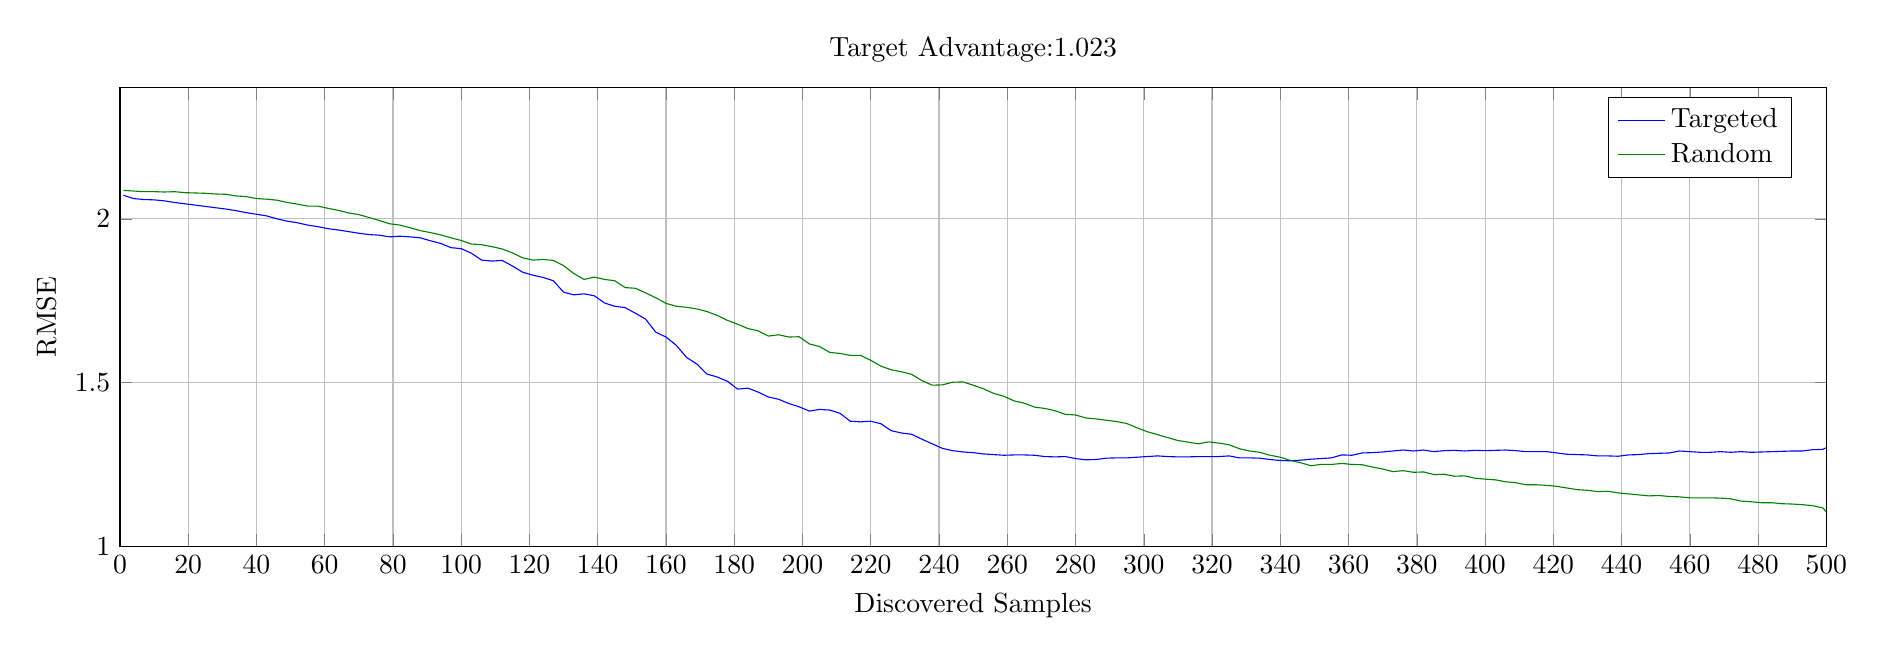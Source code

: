 % This file was created by matlab2tikz v0.4.7 running on MATLAB 8.1.
% Copyright (c) 2008--2014, Nico Schlömer <nico.schloemer@gmail.com>
% All rights reserved.
% Minimal pgfplots version: 1.3
% 
% The latest updates can be retrieved from
%   http://www.mathworks.com/matlabcentral/fileexchange/22022-matlab2tikz
% where you can also make suggestions and rate matlab2tikz.
% 
\begin{tikzpicture}

\begin{axis}[%
width=8.532in,
height=2.292in,
scale only axis,
xmin=0,
xmax=500,
xlabel={Discovered Samples},
xmajorgrids,
ymin=1,
ymax=2.4,
ylabel={RMSE},
ymajorgrids,
title={Target Advantage:1.023},
legend style={draw=black,fill=white,legend cell align=left}
]
\addplot [color=blue,solid]
  table[row sep=crcr]{1	2.072\\
4	2.062\\
7	2.059\\
10	2.058\\
13	2.055\\
16	2.05\\
19	2.046\\
22	2.042\\
25	2.038\\
28	2.034\\
31	2.03\\
34	2.025\\
37	2.019\\
40	2.014\\
43	2.009\\
46	2.0\\
49	1.993\\
52	1.988\\
55	1.981\\
58	1.976\\
61	1.97\\
64	1.966\\
67	1.961\\
70	1.956\\
73	1.952\\
76	1.95\\
79	1.945\\
82	1.947\\
85	1.945\\
88	1.942\\
91	1.933\\
94	1.925\\
97	1.912\\
100	1.909\\
103	1.895\\
106	1.874\\
109	1.871\\
112	1.873\\
115	1.856\\
118	1.837\\
121	1.828\\
124	1.821\\
127	1.811\\
130	1.776\\
133	1.768\\
136	1.771\\
139	1.765\\
142	1.743\\
145	1.733\\
148	1.729\\
151	1.712\\
154	1.694\\
157	1.654\\
160	1.639\\
163	1.614\\
166	1.577\\
169	1.557\\
172	1.526\\
175	1.517\\
178	1.504\\
181	1.48\\
184	1.483\\
187	1.471\\
190	1.456\\
193	1.449\\
196	1.436\\
199	1.426\\
202	1.413\\
205	1.418\\
208	1.416\\
211	1.406\\
214	1.382\\
217	1.38\\
220	1.382\\
223	1.374\\
226	1.353\\
229	1.346\\
232	1.342\\
235	1.327\\
238	1.313\\
241	1.299\\
244	1.292\\
247	1.288\\
250	1.286\\
253	1.282\\
256	1.28\\
259	1.278\\
262	1.279\\
265	1.279\\
268	1.278\\
271	1.274\\
274	1.273\\
277	1.274\\
280	1.268\\
283	1.264\\
286	1.265\\
289	1.269\\
292	1.27\\
295	1.27\\
298	1.272\\
301	1.274\\
304	1.276\\
307	1.274\\
310	1.273\\
313	1.273\\
316	1.274\\
319	1.274\\
322	1.274\\
325	1.276\\
328	1.27\\
331	1.27\\
334	1.269\\
337	1.265\\
340	1.262\\
343	1.261\\
346	1.263\\
349	1.266\\
352	1.268\\
355	1.27\\
358	1.279\\
361	1.278\\
364	1.285\\
367	1.286\\
370	1.288\\
373	1.291\\
376	1.294\\
379	1.291\\
382	1.294\\
385	1.289\\
388	1.292\\
391	1.293\\
394	1.291\\
397	1.293\\
400	1.292\\
403	1.293\\
406	1.294\\
409	1.292\\
412	1.289\\
415	1.289\\
418	1.289\\
421	1.285\\
424	1.281\\
427	1.28\\
430	1.279\\
433	1.276\\
436	1.276\\
439	1.275\\
442	1.279\\
445	1.28\\
448	1.283\\
451	1.284\\
454	1.285\\
457	1.291\\
460	1.289\\
463	1.287\\
466	1.287\\
469	1.289\\
472	1.287\\
475	1.289\\
478	1.287\\
481	1.288\\
484	1.289\\
487	1.29\\
490	1.291\\
493	1.291\\
496	1.295\\
499	1.296\\
500	1.301\\
};
\addlegendentry{Targeted};

\addplot [color=black!50!green,solid]
  table[row sep=crcr]{1	2.087\\
4	2.085\\
7	2.083\\
10	2.083\\
13	2.082\\
16	2.083\\
19	2.08\\
22	2.079\\
25	2.078\\
28	2.076\\
31	2.075\\
34	2.07\\
37	2.068\\
40	2.062\\
43	2.06\\
46	2.057\\
49	2.05\\
52	2.045\\
55	2.039\\
58	2.039\\
61	2.032\\
64	2.026\\
67	2.018\\
70	2.013\\
73	2.004\\
76	1.995\\
79	1.985\\
82	1.981\\
85	1.973\\
88	1.964\\
91	1.958\\
94	1.951\\
97	1.942\\
100	1.934\\
103	1.923\\
106	1.921\\
109	1.915\\
112	1.908\\
115	1.896\\
118	1.881\\
121	1.874\\
124	1.876\\
127	1.873\\
130	1.857\\
133	1.833\\
136	1.815\\
139	1.822\\
142	1.815\\
145	1.811\\
148	1.79\\
151	1.788\\
154	1.774\\
157	1.759\\
160	1.742\\
163	1.733\\
166	1.73\\
169	1.725\\
172	1.717\\
175	1.705\\
178	1.69\\
181	1.678\\
184	1.665\\
187	1.658\\
190	1.642\\
193	1.646\\
196	1.639\\
199	1.64\\
202	1.618\\
205	1.61\\
208	1.592\\
211	1.589\\
214	1.583\\
217	1.583\\
220	1.568\\
223	1.55\\
226	1.539\\
229	1.533\\
232	1.525\\
235	1.506\\
238	1.492\\
241	1.493\\
244	1.501\\
247	1.502\\
250	1.492\\
253	1.481\\
256	1.467\\
259	1.458\\
262	1.444\\
265	1.437\\
268	1.425\\
271	1.421\\
274	1.414\\
277	1.403\\
280	1.401\\
283	1.392\\
286	1.389\\
289	1.385\\
292	1.381\\
295	1.375\\
298	1.362\\
301	1.35\\
304	1.341\\
307	1.332\\
310	1.323\\
313	1.318\\
316	1.313\\
319	1.319\\
322	1.315\\
325	1.31\\
328	1.298\\
331	1.291\\
334	1.287\\
337	1.278\\
340	1.272\\
343	1.262\\
346	1.255\\
349	1.246\\
352	1.25\\
355	1.25\\
358	1.253\\
361	1.25\\
364	1.249\\
367	1.242\\
370	1.236\\
373	1.228\\
376	1.231\\
379	1.226\\
382	1.227\\
385	1.219\\
388	1.22\\
391	1.214\\
394	1.215\\
397	1.208\\
400	1.205\\
403	1.203\\
406	1.197\\
409	1.194\\
412	1.188\\
415	1.188\\
418	1.186\\
421	1.183\\
424	1.178\\
427	1.173\\
430	1.171\\
433	1.167\\
436	1.168\\
439	1.163\\
442	1.16\\
445	1.157\\
448	1.154\\
451	1.155\\
454	1.152\\
457	1.151\\
460	1.148\\
463	1.148\\
466	1.148\\
469	1.147\\
472	1.145\\
475	1.138\\
478	1.136\\
481	1.133\\
484	1.133\\
487	1.13\\
490	1.129\\
493	1.127\\
496	1.124\\
499	1.117\\
500	1.105\\
};
\addlegendentry{Random};

\end{axis}
\end{tikzpicture}%